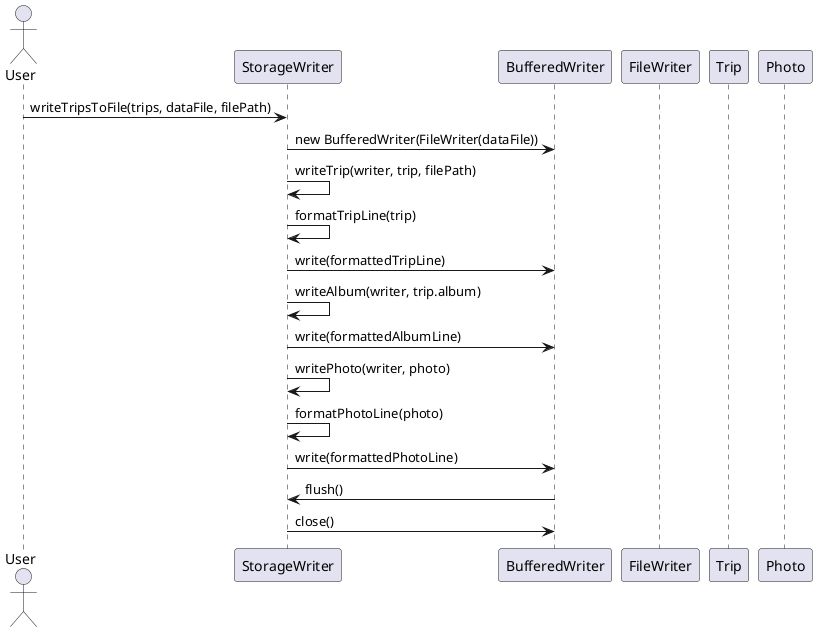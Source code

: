 @startuml
actor User

participant StorageWriter
participant BufferedWriter
participant FileWriter
participant Trip
participant Photo

User -> StorageWriter : writeTripsToFile(trips, dataFile, filePath)
StorageWriter -> BufferedWriter : new BufferedWriter(FileWriter(dataFile))
StorageWriter -> StorageWriter : writeTrip(writer, trip, filePath)
StorageWriter -> StorageWriter : formatTripLine(trip)
StorageWriter -> BufferedWriter : write(formattedTripLine)
StorageWriter -> StorageWriter : writeAlbum(writer, trip.album)
StorageWriter -> BufferedWriter : write(formattedAlbumLine)
StorageWriter -> StorageWriter : writePhoto(writer, photo)
StorageWriter -> StorageWriter : formatPhotoLine(photo)
StorageWriter -> BufferedWriter : write(formattedPhotoLine)
BufferedWriter -> StorageWriter : flush()
StorageWriter -> BufferedWriter : close()

@enduml
